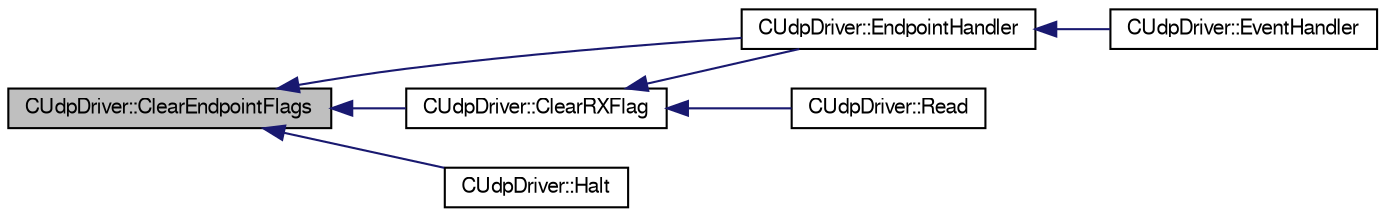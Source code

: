 digraph G
{
  bgcolor="transparent";
  edge [fontname="FreeSans",fontsize=10,labelfontname="FreeSans",labelfontsize=10];
  node [fontname="FreeSans",fontsize=10,shape=record];
  rankdir=LR;
  Node1 [label="CUdpDriver::ClearEndpointFlags",height=0.2,width=0.4,color="black", fillcolor="grey75", style="filled" fontcolor="black"];
  Node1 -> Node2 [dir=back,color="midnightblue",fontsize=10,style="solid",fontname="FreeSans"];
  Node2 [label="CUdpDriver::ClearRXFlag",height=0.2,width=0.4,color="black",URL="$class_c_udp_driver.html#37b567c9205c8d3e2bdb3259123fcb05",tooltip="Clears the correct RX flag in an endpoint status register."];
  Node2 -> Node3 [dir=back,color="midnightblue",fontsize=10,style="solid",fontname="FreeSans"];
  Node3 [label="CUdpDriver::EndpointHandler",height=0.2,width=0.4,color="black",URL="$class_c_udp_driver.html#2654684e8906700c508d3f10d133404a",tooltip="Endpoint interrupt handler. Handle IN/OUT transfers, received SETUP packets and STALLing..."];
  Node3 -> Node4 [dir=back,color="midnightblue",fontsize=10,style="solid",fontname="FreeSans"];
  Node4 [label="CUdpDriver::EventHandler",height=0.2,width=0.4,color="black",URL="$class_c_udp_driver.html#df47754ef8128230c4cefa247265a305",tooltip="Event handler for the USB controller peripheral."];
  Node2 -> Node5 [dir=back,color="midnightblue",fontsize=10,style="solid",fontname="FreeSans"];
  Node5 [label="CUdpDriver::Read",height=0.2,width=0.4,color="black",URL="$class_c_udp_driver.html#26eb83a7a04131c8f7c529ee3fcad846",tooltip="Receives data on the specified USB endpoint."];
  Node1 -> Node3 [dir=back,color="midnightblue",fontsize=10,style="solid",fontname="FreeSans"];
  Node1 -> Node6 [dir=back,color="midnightblue",fontsize=10,style="solid",fontname="FreeSans"];
  Node6 [label="CUdpDriver::Halt",height=0.2,width=0.4,color="black",URL="$class_c_udp_driver.html#731233a0654277219ef0148319c0761e",tooltip="Clears, sets or retrieves the halt state of the specified endpoint."];
}
